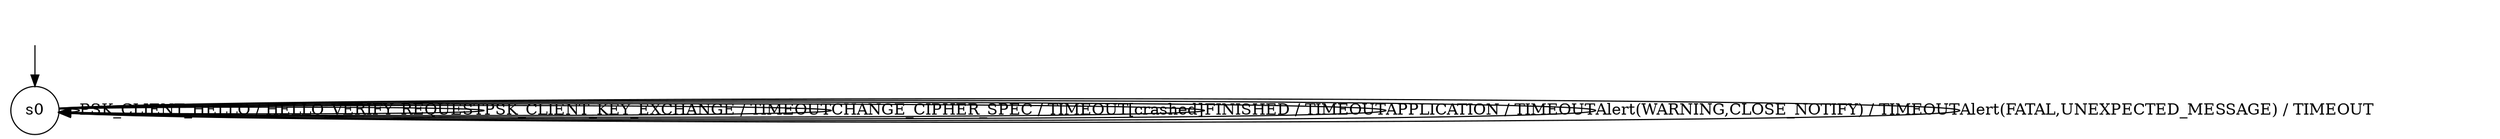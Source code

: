 digraph g {
__start0 [label="" shape="none"];

	s0 [shape="circle" label="s0"];
	s0 -> s0 [label="PSK_CLIENT_HELLO / HELLO_VERIFY_REQUEST"];
	s0 -> s0 [label="PSK_CLIENT_KEY_EXCHANGE / TIMEOUT"];
	s0 -> s0 [label="CHANGE_CIPHER_SPEC / TIMEOUT[crashed]"];
	s0 -> s0 [label="FINISHED / TIMEOUT"];
	s0 -> s0 [label="APPLICATION / TIMEOUT"];
	s0 -> s0 [label="Alert(WARNING,CLOSE_NOTIFY) / TIMEOUT"];
	s0 -> s0 [label="Alert(FATAL,UNEXPECTED_MESSAGE) / TIMEOUT"];

__start0 -> s0;
}
